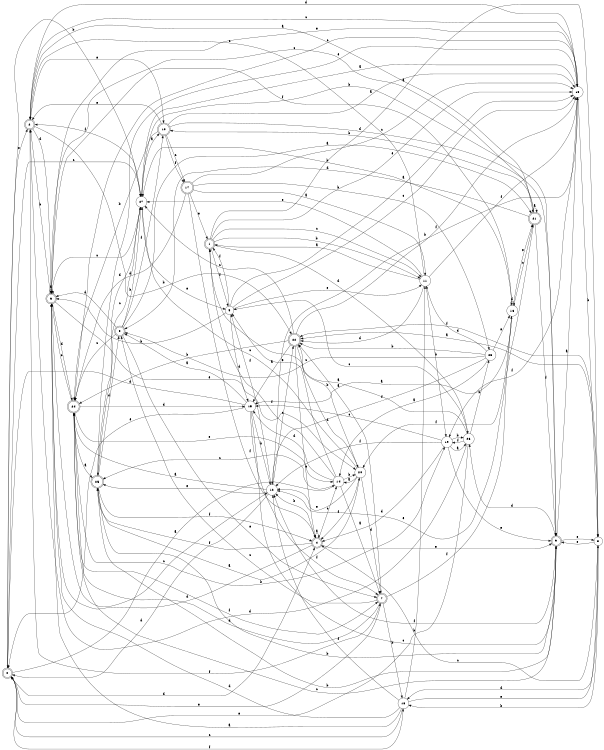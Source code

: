 digraph n23_2 {
__start0 [label="" shape="none"];

rankdir=LR;
size="8,5";

s0 [style="rounded,filled", color="black", fillcolor="white" shape="doublecircle", label="0"];
s1 [style="rounded,filled", color="black", fillcolor="white" shape="doublecircle", label="1"];
s2 [style="rounded,filled", color="black", fillcolor="white" shape="doublecircle", label="2"];
s3 [style="rounded,filled", color="black", fillcolor="white" shape="doublecircle", label="3"];
s4 [style="rounded,filled", color="black", fillcolor="white" shape="doublecircle", label="4"];
s5 [style="filled", color="black", fillcolor="white" shape="circle", label="5"];
s6 [style="rounded,filled", color="black", fillcolor="white" shape="doublecircle", label="6"];
s7 [style="rounded,filled", color="black", fillcolor="white" shape="doublecircle", label="7"];
s8 [style="filled", color="black", fillcolor="white" shape="circle", label="8"];
s9 [style="rounded,filled", color="black", fillcolor="white" shape="doublecircle", label="9"];
s10 [style="rounded,filled", color="black", fillcolor="white" shape="doublecircle", label="10"];
s11 [style="filled", color="black", fillcolor="white" shape="circle", label="11"];
s12 [style="filled", color="black", fillcolor="white" shape="circle", label="12"];
s13 [style="filled", color="black", fillcolor="white" shape="circle", label="13"];
s14 [style="filled", color="black", fillcolor="white" shape="circle", label="14"];
s15 [style="filled", color="black", fillcolor="white" shape="circle", label="15"];
s16 [style="filled", color="black", fillcolor="white" shape="circle", label="16"];
s17 [style="rounded,filled", color="black", fillcolor="white" shape="doublecircle", label="17"];
s18 [style="filled", color="black", fillcolor="white" shape="circle", label="18"];
s19 [style="filled", color="black", fillcolor="white" shape="circle", label="19"];
s20 [style="filled", color="black", fillcolor="white" shape="circle", label="20"];
s21 [style="rounded,filled", color="black", fillcolor="white" shape="doublecircle", label="21"];
s22 [style="rounded,filled", color="black", fillcolor="white" shape="doublecircle", label="22"];
s23 [style="filled", color="black", fillcolor="white" shape="circle", label="23"];
s24 [style="rounded,filled", color="black", fillcolor="white" shape="doublecircle", label="24"];
s25 [style="rounded,filled", color="black", fillcolor="white" shape="doublecircle", label="25"];
s26 [style="filled", color="black", fillcolor="white" shape="circle", label="26"];
s27 [style="filled", color="black", fillcolor="white" shape="circle", label="27"];
s0 -> s14 [label="a"];
s0 -> s27 [label="b"];
s0 -> s27 [label="c"];
s0 -> s4 [label="d"];
s0 -> s2 [label="e"];
s0 -> s18 [label="f"];
s1 -> s8 [label="a"];
s1 -> s11 [label="b"];
s1 -> s11 [label="c"];
s1 -> s26 [label="d"];
s1 -> s13 [label="e"];
s1 -> s5 [label="f"];
s2 -> s21 [label="a"];
s2 -> s22 [label="b"];
s2 -> s13 [label="c"];
s2 -> s6 [label="d"];
s2 -> s10 [label="e"];
s2 -> s7 [label="f"];
s3 -> s21 [label="a"];
s3 -> s27 [label="b"];
s3 -> s24 [label="c"];
s3 -> s6 [label="d"];
s3 -> s7 [label="e"];
s3 -> s10 [label="f"];
s4 -> s4 [label="a"];
s4 -> s12 [label="b"];
s4 -> s14 [label="c"];
s4 -> s6 [label="d"];
s4 -> s9 [label="e"];
s4 -> s25 [label="f"];
s5 -> s13 [label="a"];
s5 -> s6 [label="b"];
s5 -> s13 [label="c"];
s5 -> s15 [label="d"];
s5 -> s11 [label="e"];
s5 -> s1 [label="f"];
s6 -> s6 [label="a"];
s6 -> s2 [label="b"];
s6 -> s12 [label="c"];
s6 -> s24 [label="d"];
s6 -> s20 [label="e"];
s6 -> s16 [label="f"];
s7 -> s22 [label="a"];
s7 -> s18 [label="b"];
s7 -> s3 [label="c"];
s7 -> s24 [label="d"];
s7 -> s0 [label="e"];
s7 -> s16 [label="f"];
s8 -> s22 [label="a"];
s8 -> s18 [label="b"];
s8 -> s4 [label="c"];
s8 -> s18 [label="d"];
s8 -> s9 [label="e"];
s8 -> s22 [label="f"];
s9 -> s13 [label="a"];
s9 -> s25 [label="b"];
s9 -> s24 [label="c"];
s9 -> s26 [label="d"];
s9 -> s8 [label="e"];
s9 -> s12 [label="f"];
s10 -> s13 [label="a"];
s10 -> s24 [label="b"];
s10 -> s17 [label="c"];
s10 -> s9 [label="d"];
s10 -> s2 [label="e"];
s10 -> s17 [label="f"];
s11 -> s1 [label="a"];
s11 -> s19 [label="b"];
s11 -> s2 [label="c"];
s11 -> s22 [label="d"];
s11 -> s27 [label="e"];
s11 -> s13 [label="f"];
s12 -> s24 [label="a"];
s12 -> s13 [label="b"];
s12 -> s22 [label="c"];
s12 -> s0 [label="d"];
s12 -> s25 [label="e"];
s12 -> s5 [label="f"];
s13 -> s27 [label="a"];
s13 -> s8 [label="b"];
s13 -> s24 [label="c"];
s13 -> s2 [label="d"];
s13 -> s6 [label="e"];
s13 -> s19 [label="f"];
s14 -> s7 [label="a"];
s14 -> s20 [label="b"];
s14 -> s25 [label="c"];
s14 -> s15 [label="d"];
s14 -> s5 [label="e"];
s14 -> s1 [label="f"];
s15 -> s3 [label="a"];
s15 -> s12 [label="b"];
s15 -> s9 [label="c"];
s15 -> s0 [label="d"];
s15 -> s0 [label="e"];
s15 -> s7 [label="f"];
s16 -> s15 [label="a"];
s16 -> s27 [label="b"];
s16 -> s21 [label="c"];
s16 -> s16 [label="d"];
s16 -> s21 [label="e"];
s16 -> s20 [label="f"];
s17 -> s11 [label="a"];
s17 -> s23 [label="b"];
s17 -> s13 [label="c"];
s17 -> s24 [label="d"];
s17 -> s1 [label="e"];
s17 -> s4 [label="f"];
s18 -> s6 [label="a"];
s18 -> s11 [label="b"];
s18 -> s0 [label="c"];
s18 -> s6 [label="d"];
s18 -> s8 [label="e"];
s18 -> s12 [label="f"];
s19 -> s26 [label="a"];
s19 -> s26 [label="b"];
s19 -> s15 [label="c"];
s19 -> s4 [label="d"];
s19 -> s9 [label="e"];
s19 -> s12 [label="f"];
s20 -> s14 [label="a"];
s20 -> s22 [label="b"];
s20 -> s27 [label="c"];
s20 -> s7 [label="d"];
s20 -> s12 [label="e"];
s20 -> s4 [label="f"];
s21 -> s21 [label="a"];
s21 -> s10 [label="b"];
s21 -> s6 [label="c"];
s21 -> s3 [label="d"];
s21 -> s12 [label="e"];
s21 -> s9 [label="f"];
s22 -> s15 [label="a"];
s22 -> s24 [label="b"];
s22 -> s27 [label="c"];
s22 -> s20 [label="d"];
s22 -> s4 [label="e"];
s22 -> s13 [label="f"];
s23 -> s14 [label="a"];
s23 -> s22 [label="b"];
s23 -> s3 [label="c"];
s23 -> s11 [label="d"];
s23 -> s16 [label="e"];
s23 -> s12 [label="f"];
s24 -> s25 [label="a"];
s24 -> s19 [label="b"];
s24 -> s6 [label="c"];
s24 -> s15 [label="d"];
s24 -> s14 [label="e"];
s24 -> s7 [label="f"];
s25 -> s20 [label="a"];
s25 -> s9 [label="b"];
s25 -> s27 [label="c"];
s25 -> s3 [label="d"];
s25 -> s13 [label="e"];
s25 -> s4 [label="f"];
s26 -> s1 [label="a"];
s26 -> s23 [label="b"];
s26 -> s5 [label="c"];
s26 -> s2 [label="d"];
s26 -> s0 [label="e"];
s26 -> s19 [label="f"];
s27 -> s10 [label="a"];
s27 -> s9 [label="b"];
s27 -> s6 [label="c"];
s27 -> s25 [label="d"];
s27 -> s5 [label="e"];
s27 -> s2 [label="f"];

}
